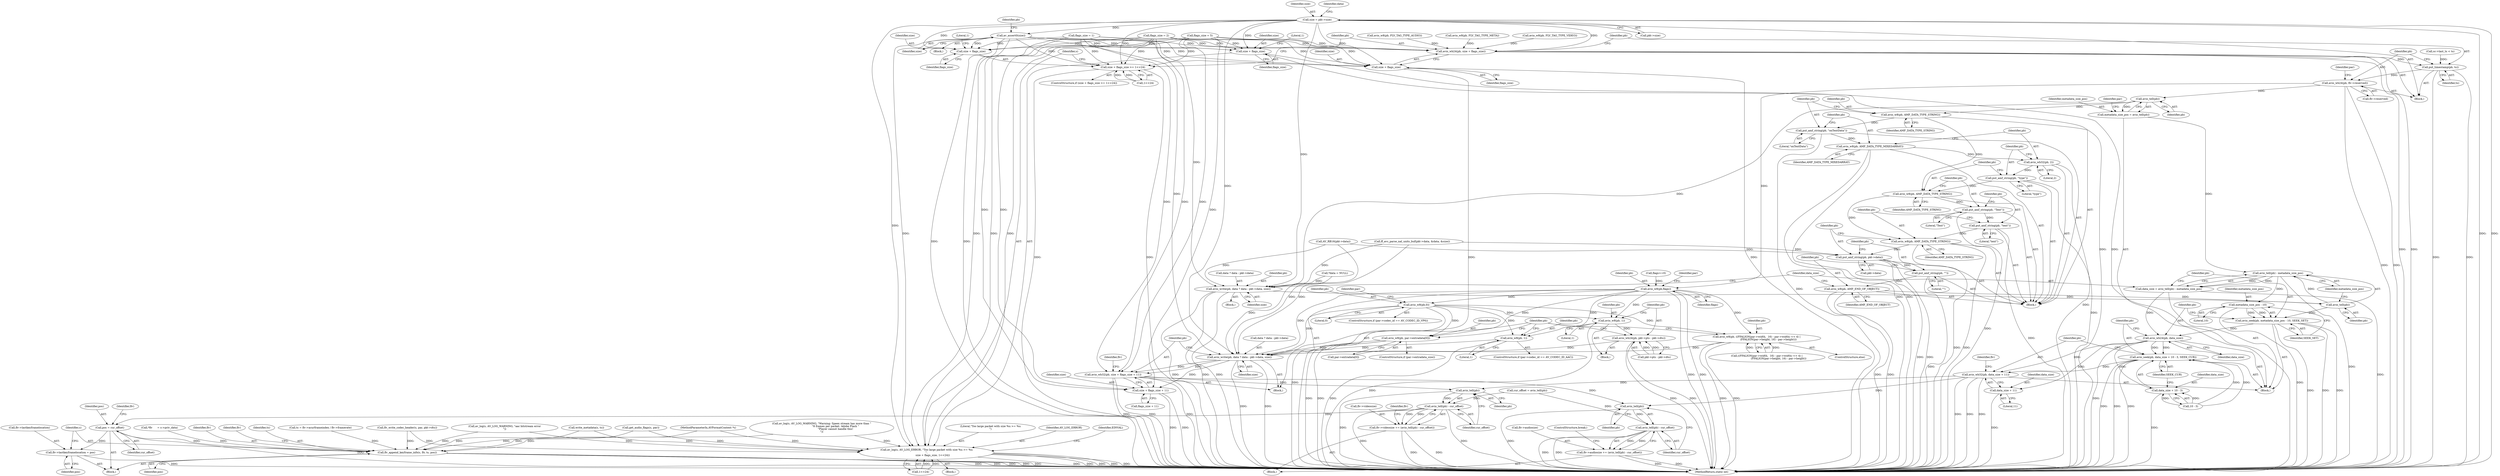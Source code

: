 digraph "0_FFmpeg_6b67d7f05918f7a1ee8fc6ff21355d7e8736aa10@pointer" {
"1000148" [label="(Call,size = pkt->size)"];
"1000438" [label="(Call,av_assert0(size))"];
"1000572" [label="(Call,size + flags_size >= 1<<24)"];
"1000573" [label="(Call,size + flags_size)"];
"1000580" [label="(Call,av_log(s, AV_LOG_ERROR, \"Too large packet with size %u >= %u\n\",\n               size + flags_size, 1<<24))"];
"1000584" [label="(Call,size + flags_size)"];
"1000593" [label="(Call,avio_wb24(pb, size + flags_size))"];
"1000598" [label="(Call,put_timestamp(pb, ts))"];
"1000601" [label="(Call,avio_wb24(pb, flv->reserved))"];
"1000623" [label="(Call,avio_tell(pb))"];
"1000621" [label="(Call,metadata_size_pos = avio_tell(pb))"];
"1000683" [label="(Call,avio_tell(pb) - metadata_size_pos)"];
"1000681" [label="(Call,data_size = avio_tell(pb) - metadata_size_pos)"];
"1000693" [label="(Call,avio_wb24(pb, data_size))"];
"1000696" [label="(Call,avio_seek(pb, data_size + 10 - 3, SEEK_CUR))"];
"1000704" [label="(Call,avio_wb32(pb, data_size + 11))"];
"1000864" [label="(Call,avio_tell(pb))"];
"1000863" [label="(Call,avio_tell(pb) - cur_offset)"];
"1000859" [label="(Call,flv->videosize += (avio_tell(pb) - cur_offset))"];
"1000896" [label="(Call,pos = cur_offset)"];
"1000910" [label="(Call,flv->lastkeyframelocation = pos)"];
"1000915" [label="(Call,flv_append_keyframe_info(s, flv, ts, pos))"];
"1000931" [label="(Call,avio_tell(pb))"];
"1000930" [label="(Call,avio_tell(pb) - cur_offset)"];
"1000926" [label="(Call,flv->audiosize += (avio_tell(pb) - cur_offset))"];
"1000698" [label="(Call,data_size + 10 - 3)"];
"1000706" [label="(Call,data_size + 11)"];
"1000689" [label="(Call,metadata_size_pos - 10)"];
"1000687" [label="(Call,avio_seek(pb, metadata_size_pos - 10, SEEK_SET))"];
"1000632" [label="(Call,avio_w8(pb, AMF_DATA_TYPE_STRING))"];
"1000635" [label="(Call,put_amf_string(pb, \"onTextData\"))"];
"1000638" [label="(Call,avio_w8(pb, AMF_DATA_TYPE_MIXEDARRAY))"];
"1000641" [label="(Call,avio_wb32(pb, 2))"];
"1000644" [label="(Call,put_amf_string(pb, \"type\"))"];
"1000647" [label="(Call,avio_w8(pb, AMF_DATA_TYPE_STRING))"];
"1000650" [label="(Call,put_amf_string(pb, \"Text\"))"];
"1000653" [label="(Call,put_amf_string(pb, \"text\"))"];
"1000656" [label="(Call,avio_w8(pb, AMF_DATA_TYPE_STRING))"];
"1000659" [label="(Call,put_amf_string(pb, pkt->data))"];
"1000664" [label="(Call,put_amf_string(pb, \"\"))"];
"1000667" [label="(Call,avio_w8(pb, AMF_END_OF_OBJECT))"];
"1000684" [label="(Call,avio_tell(pb))"];
"1000672" [label="(Call,avio_write(pb, data ? data : pkt->data, size))"];
"1000715" [label="(Call,avio_w8(pb,flags))"];
"1000724" [label="(Call,avio_w8(pb,0))"];
"1000744" [label="(Call,avio_w8(pb, par->extradata[0]))"];
"1000811" [label="(Call,avio_write(pb, data ? data : pkt->data, size))"];
"1000820" [label="(Call,avio_wb32(pb, size + flags_size + 11))"];
"1000822" [label="(Call,size + flags_size + 11)"];
"1000752" [label="(Call,avio_w8(pb, ((FFALIGN(par->width,  16) - par->width) << 4) |\n                             (FFALIGN(par->height, 16) - par->height)))"];
"1000782" [label="(Call,avio_w8(pb, 1))"];
"1000799" [label="(Call,avio_w8(pb, 1))"];
"1000802" [label="(Call,avio_wb24(pb, pkt->pts - pkt->dts))"];
"1000595" [label="(Call,size + flags_size)"];
"1000884" [label="(Block,)"];
"1000149" [label="(Identifier,size)"];
"1000581" [label="(Identifier,s)"];
"1000933" [label="(Identifier,cur_offset)"];
"1000696" [label="(Call,avio_seek(pb, data_size + 10 - 3, SEEK_CUR))"];
"1000641" [label="(Call,avio_wb32(pb, 2))"];
"1000658" [label="(Identifier,AMF_DATA_TYPE_STRING)"];
"1000592" [label="(Identifier,EINVAL)"];
"1000683" [label="(Call,avio_tell(pb) - metadata_size_pos)"];
"1000821" [label="(Identifier,pb)"];
"1000409" [label="(Block,)"];
"1000597" [label="(Identifier,flags_size)"];
"1000323" [label="(Call,flv_write_codec_header(s, par, pkt->dts))"];
"1000650" [label="(Call,put_amf_string(pb, \"Text\"))"];
"1000600" [label="(Identifier,ts)"];
"1000857" [label="(Block,)"];
"1000915" [label="(Call,flv_append_keyframe_info(s, flv, ts, pos))"];
"1000150" [label="(Call,pkt->size)"];
"1000228" [label="(Call,flags_size = 5)"];
"1000637" [label="(Literal,\"onTextData\")"];
"1000154" [label="(Call,*data = NULL)"];
"1000697" [label="(Identifier,pb)"];
"1000672" [label="(Call,avio_write(pb, data ? data : pkt->data, size))"];
"1000811" [label="(Call,avio_write(pb, data ? data : pkt->data, size))"];
"1000610" [label="(Identifier,par)"];
"1000863" [label="(Call,avio_tell(pb) - cur_offset)"];
"1000645" [label="(Identifier,pb)"];
"1000636" [label="(Identifier,pb)"];
"1000740" [label="(ControlStructure,if (par->extradata_size))"];
"1000897" [label="(Identifier,pos)"];
"1000640" [label="(Identifier,AMF_DATA_TYPE_MIXEDARRAY)"];
"1000726" [label="(Literal,0)"];
"1000802" [label="(Call,avio_wb24(pb, pkt->pts - pkt->dts))"];
"1000917" [label="(Identifier,flv)"];
"1000572" [label="(Call,size + flags_size >= 1<<24)"];
"1000699" [label="(Identifier,data_size)"];
"1000603" [label="(Call,flv->reserved)"];
"1000573" [label="(Call,size + flags_size)"];
"1000752" [label="(Call,avio_w8(pb, ((FFALIGN(par->width,  16) - par->width) << 4) |\n                             (FFALIGN(par->height, 16) - par->height)))"];
"1000922" [label="(Identifier,flv)"];
"1000633" [label="(Identifier,pb)"];
"1000577" [label="(Literal,1)"];
"1000864" [label="(Call,avio_tell(pb))"];
"1000931" [label="(Call,avio_tell(pb))"];
"1000869" [label="(Identifier,flv)"];
"1000708" [label="(Literal,11)"];
"1000642" [label="(Identifier,pb)"];
"1000783" [label="(Identifier,pb)"];
"1000656" [label="(Call,avio_w8(pb, AMF_DATA_TYPE_STRING))"];
"1000165" [label="(Call,cur_offset = avio_tell(pb))"];
"1000686" [label="(Identifier,metadata_size_pos)"];
"1000820" [label="(Call,avio_wb32(pb, size + flags_size + 11))"];
"1000651" [label="(Identifier,pb)"];
"1000583" [label="(Literal,\"Too large packet with size %u >= %u\n\")"];
"1000950" [label="(MethodReturn,static int)"];
"1000666" [label="(Literal,\"\")"];
"1000829" [label="(Identifier,flv)"];
"1000710" [label="(Block,)"];
"1000623" [label="(Call,avio_tell(pb))"];
"1000639" [label="(Identifier,pb)"];
"1000930" [label="(Call,avio_tell(pb) - cur_offset)"];
"1000655" [label="(Literal,\"text\")"];
"1000649" [label="(Identifier,AMF_DATA_TYPE_STRING)"];
"1000601" [label="(Call,avio_wb24(pb, flv->reserved))"];
"1000584" [label="(Call,size + flags_size)"];
"1000435" [label="(Call,get_audio_flags(s, par))"];
"1000703" [label="(Identifier,SEEK_CUR)"];
"1000691" [label="(Literal,10)"];
"1000486" [label="(Call,ff_avc_parse_nal_units_buf(pkt->data, &data, &size))"];
"1000441" [label="(Identifier,pb)"];
"1000754" [label="(Call,((FFALIGN(par->width,  16) - par->width) << 4) |\n                             (FFALIGN(par->height, 16) - par->height))"];
"1000914" [label="(Identifier,pos)"];
"1000440" [label="(Call,avio_w8(pb, FLV_TAG_TYPE_AUDIO))"];
"1000918" [label="(Identifier,ts)"];
"1000688" [label="(Identifier,pb)"];
"1000674" [label="(Call,data ? data : pkt->data)"];
"1000926" [label="(Call,flv->audiosize += (avio_tell(pb) - cur_offset))"];
"1000593" [label="(Call,avio_wb24(pb, size + flags_size))"];
"1000579" [label="(Block,)"];
"1000622" [label="(Identifier,metadata_size_pos)"];
"1000886" [label="(Call,ts = flv->acurframeindex / flv->framerate)"];
"1000653" [label="(Call,put_amf_string(pb, \"text\"))"];
"1000690" [label="(Identifier,metadata_size_pos)"];
"1000860" [label="(Call,flv->videosize)"];
"1000667" [label="(Call,avio_w8(pb, AMF_END_OF_OBJECT))"];
"1000652" [label="(Literal,\"Text\")"];
"1000646" [label="(Literal,\"type\")"];
"1000934" [label="(ControlStructure,break;)"];
"1000582" [label="(Identifier,AV_LOG_ERROR)"];
"1000700" [label="(Call,10 - 3)"];
"1000632" [label="(Call,avio_w8(pb, AMF_DATA_TYPE_STRING))"];
"1000659" [label="(Call,put_amf_string(pb, pkt->data))"];
"1000594" [label="(Identifier,pb)"];
"1000721" [label="(Identifier,par)"];
"1000585" [label="(Identifier,size)"];
"1000813" [label="(Call,data ? data : pkt->data)"];
"1000634" [label="(Identifier,AMF_DATA_TYPE_STRING)"];
"1000664" [label="(Call,put_amf_string(pb, \"\"))"];
"1000718" [label="(ControlStructure,if (par->codec_id == AV_CODEC_ID_VP6))"];
"1000212" [label="(Call,flags_size = 2)"];
"1000689" [label="(Call,metadata_size_pos - 10)"];
"1000628" [label="(Identifier,par)"];
"1000439" [label="(Identifier,size)"];
"1000707" [label="(Identifier,data_size)"];
"1000669" [label="(Identifier,AMF_END_OF_OBJECT)"];
"1000866" [label="(Identifier,cur_offset)"];
"1000538" [label="(Call,av_log(s, AV_LOG_WARNING, \"aac bitstream error\n\"))"];
"1000638" [label="(Call,avio_w8(pb, AMF_DATA_TYPE_MIXEDARRAY))"];
"1000599" [label="(Identifier,pb)"];
"1000685" [label="(Identifier,pb)"];
"1000745" [label="(Identifier,pb)"];
"1000712" [label="(Call,flags>=0)"];
"1000753" [label="(Identifier,pb)"];
"1000595" [label="(Call,size + flags_size)"];
"1000635" [label="(Call,put_amf_string(pb, \"onTextData\"))"];
"1000782" [label="(Call,avio_w8(pb, 1))"];
"1000715" [label="(Call,avio_w8(pb,flags))"];
"1000671" [label="(Block,)"];
"1000513" [label="(Call,AV_RB16(pkt->data))"];
"1000580" [label="(Call,av_log(s, AV_LOG_ERROR, \"Too large packet with size %u >= %u\n\",\n               size + flags_size, 1<<24))"];
"1000621" [label="(Call,metadata_size_pos = avio_tell(pb))"];
"1000695" [label="(Identifier,data_size)"];
"1000803" [label="(Identifier,pb)"];
"1000804" [label="(Call,pkt->pts - pkt->dts)"];
"1000129" [label="(Call,*flv      = s->priv_data)"];
"1000859" [label="(Call,flv->videosize += (avio_tell(pb) - cur_offset))"];
"1000800" [label="(Identifier,pb)"];
"1000109" [label="(Block,)"];
"1000588" [label="(Literal,1)"];
"1000148" [label="(Call,size = pkt->size)"];
"1000927" [label="(Call,flv->audiosize)"];
"1000694" [label="(Identifier,pb)"];
"1000596" [label="(Identifier,size)"];
"1000698" [label="(Call,data_size + 10 - 3)"];
"1000561" [label="(Call,sc->last_ts < ts)"];
"1000849" [label="(Identifier,flv)"];
"1000665" [label="(Identifier,pb)"];
"1000682" [label="(Identifier,data_size)"];
"1000725" [label="(Identifier,pb)"];
"1000587" [label="(Call,1<<24)"];
"1000598" [label="(Call,put_timestamp(pb, ts))"];
"1000575" [label="(Identifier,flags_size)"];
"1000624" [label="(Identifier,pb)"];
"1000919" [label="(Identifier,pos)"];
"1000692" [label="(Identifier,SEEK_SET)"];
"1000896" [label="(Call,pos = cur_offset)"];
"1000107" [label="(MethodParameterIn,AVFormatContext *s)"];
"1000232" [label="(Call,flags_size = 1)"];
"1000576" [label="(Call,1<<24)"];
"1000438" [label="(Call,av_assert0(size))"];
"1000660" [label="(Identifier,pb)"];
"1000654" [label="(Identifier,pb)"];
"1000812" [label="(Identifier,pb)"];
"1000556" [label="(Call,av_log(s, AV_LOG_WARNING, \"Warning: Speex stream has more than \"\n                                  \"8 frames per packet. Adobe Flash \"\n                                  \"Player cannot handle this!\n\"))"];
"1000717" [label="(Identifier,flags)"];
"1000693" [label="(Call,avio_wb24(pb, data_size))"];
"1000681" [label="(Call,data_size = avio_tell(pb) - metadata_size_pos)"];
"1000155" [label="(Identifier,data)"];
"1000911" [label="(Call,flv->lastkeyframelocation)"];
"1000865" [label="(Identifier,pb)"];
"1000716" [label="(Identifier,pb)"];
"1000684" [label="(Call,avio_tell(pb))"];
"1000618" [label="(Block,)"];
"1000446" [label="(Call,avio_w8(pb, FLV_TAG_TYPE_META))"];
"1000916" [label="(Identifier,s)"];
"1000657" [label="(Identifier,pb)"];
"1000586" [label="(Identifier,flags_size)"];
"1000798" [label="(Block,)"];
"1000932" [label="(Identifier,pb)"];
"1000776" [label="(ControlStructure,if (par->codec_id == AV_CODEC_ID_AAC))"];
"1000372" [label="(Call,write_metadata(s, ts))"];
"1000784" [label="(Literal,1)"];
"1000647" [label="(Call,avio_w8(pb, AMF_DATA_TYPE_STRING))"];
"1000644" [label="(Call,put_amf_string(pb, \"type\"))"];
"1000824" [label="(Call,flags_size + 11)"];
"1000910" [label="(Call,flv->lastkeyframelocation = pos)"];
"1000643" [label="(Literal,2)"];
"1000661" [label="(Call,pkt->data)"];
"1000731" [label="(Identifier,par)"];
"1000744" [label="(Call,avio_w8(pb, par->extradata[0]))"];
"1000680" [label="(Identifier,size)"];
"1000602" [label="(Identifier,pb)"];
"1000706" [label="(Call,data_size + 11)"];
"1000724" [label="(Call,avio_w8(pb,0))"];
"1000751" [label="(ControlStructure,else)"];
"1000746" [label="(Call,par->extradata[0])"];
"1000704" [label="(Call,avio_wb32(pb, data_size + 11))"];
"1000705" [label="(Identifier,pb)"];
"1000898" [label="(Identifier,cur_offset)"];
"1000411" [label="(Call,avio_w8(pb, FLV_TAG_TYPE_VIDEO))"];
"1000631" [label="(Block,)"];
"1000668" [label="(Identifier,pb)"];
"1000648" [label="(Identifier,pb)"];
"1000799" [label="(Call,avio_w8(pb, 1))"];
"1000823" [label="(Identifier,size)"];
"1000901" [label="(Identifier,flv)"];
"1000687" [label="(Call,avio_seek(pb, metadata_size_pos - 10, SEEK_SET))"];
"1000822" [label="(Call,size + flags_size + 11)"];
"1000819" [label="(Identifier,size)"];
"1000801" [label="(Literal,1)"];
"1000571" [label="(ControlStructure,if (size + flags_size >= 1<<24))"];
"1000574" [label="(Identifier,size)"];
"1000673" [label="(Identifier,pb)"];
"1000148" -> "1000109"  [label="AST: "];
"1000148" -> "1000150"  [label="CFG: "];
"1000149" -> "1000148"  [label="AST: "];
"1000150" -> "1000148"  [label="AST: "];
"1000155" -> "1000148"  [label="CFG: "];
"1000148" -> "1000950"  [label="DDG: "];
"1000148" -> "1000950"  [label="DDG: "];
"1000148" -> "1000438"  [label="DDG: "];
"1000148" -> "1000572"  [label="DDG: "];
"1000148" -> "1000573"  [label="DDG: "];
"1000148" -> "1000580"  [label="DDG: "];
"1000148" -> "1000584"  [label="DDG: "];
"1000148" -> "1000593"  [label="DDG: "];
"1000148" -> "1000595"  [label="DDG: "];
"1000148" -> "1000672"  [label="DDG: "];
"1000148" -> "1000811"  [label="DDG: "];
"1000438" -> "1000409"  [label="AST: "];
"1000438" -> "1000439"  [label="CFG: "];
"1000439" -> "1000438"  [label="AST: "];
"1000441" -> "1000438"  [label="CFG: "];
"1000438" -> "1000950"  [label="DDG: "];
"1000438" -> "1000950"  [label="DDG: "];
"1000438" -> "1000572"  [label="DDG: "];
"1000438" -> "1000573"  [label="DDG: "];
"1000438" -> "1000580"  [label="DDG: "];
"1000438" -> "1000584"  [label="DDG: "];
"1000438" -> "1000593"  [label="DDG: "];
"1000438" -> "1000595"  [label="DDG: "];
"1000438" -> "1000672"  [label="DDG: "];
"1000438" -> "1000811"  [label="DDG: "];
"1000572" -> "1000571"  [label="AST: "];
"1000572" -> "1000576"  [label="CFG: "];
"1000573" -> "1000572"  [label="AST: "];
"1000576" -> "1000572"  [label="AST: "];
"1000581" -> "1000572"  [label="CFG: "];
"1000594" -> "1000572"  [label="CFG: "];
"1000572" -> "1000950"  [label="DDG: "];
"1000572" -> "1000950"  [label="DDG: "];
"1000232" -> "1000572"  [label="DDG: "];
"1000228" -> "1000572"  [label="DDG: "];
"1000212" -> "1000572"  [label="DDG: "];
"1000576" -> "1000572"  [label="DDG: "];
"1000576" -> "1000572"  [label="DDG: "];
"1000573" -> "1000575"  [label="CFG: "];
"1000574" -> "1000573"  [label="AST: "];
"1000575" -> "1000573"  [label="AST: "];
"1000577" -> "1000573"  [label="CFG: "];
"1000232" -> "1000573"  [label="DDG: "];
"1000228" -> "1000573"  [label="DDG: "];
"1000212" -> "1000573"  [label="DDG: "];
"1000580" -> "1000579"  [label="AST: "];
"1000580" -> "1000587"  [label="CFG: "];
"1000581" -> "1000580"  [label="AST: "];
"1000582" -> "1000580"  [label="AST: "];
"1000583" -> "1000580"  [label="AST: "];
"1000584" -> "1000580"  [label="AST: "];
"1000587" -> "1000580"  [label="AST: "];
"1000592" -> "1000580"  [label="CFG: "];
"1000580" -> "1000950"  [label="DDG: "];
"1000580" -> "1000950"  [label="DDG: "];
"1000580" -> "1000950"  [label="DDG: "];
"1000580" -> "1000950"  [label="DDG: "];
"1000580" -> "1000950"  [label="DDG: "];
"1000435" -> "1000580"  [label="DDG: "];
"1000556" -> "1000580"  [label="DDG: "];
"1000372" -> "1000580"  [label="DDG: "];
"1000323" -> "1000580"  [label="DDG: "];
"1000538" -> "1000580"  [label="DDG: "];
"1000107" -> "1000580"  [label="DDG: "];
"1000232" -> "1000580"  [label="DDG: "];
"1000228" -> "1000580"  [label="DDG: "];
"1000212" -> "1000580"  [label="DDG: "];
"1000587" -> "1000580"  [label="DDG: "];
"1000587" -> "1000580"  [label="DDG: "];
"1000584" -> "1000586"  [label="CFG: "];
"1000585" -> "1000584"  [label="AST: "];
"1000586" -> "1000584"  [label="AST: "];
"1000588" -> "1000584"  [label="CFG: "];
"1000584" -> "1000950"  [label="DDG: "];
"1000584" -> "1000950"  [label="DDG: "];
"1000232" -> "1000584"  [label="DDG: "];
"1000228" -> "1000584"  [label="DDG: "];
"1000212" -> "1000584"  [label="DDG: "];
"1000593" -> "1000109"  [label="AST: "];
"1000593" -> "1000595"  [label="CFG: "];
"1000594" -> "1000593"  [label="AST: "];
"1000595" -> "1000593"  [label="AST: "];
"1000599" -> "1000593"  [label="CFG: "];
"1000593" -> "1000950"  [label="DDG: "];
"1000593" -> "1000950"  [label="DDG: "];
"1000411" -> "1000593"  [label="DDG: "];
"1000446" -> "1000593"  [label="DDG: "];
"1000440" -> "1000593"  [label="DDG: "];
"1000232" -> "1000593"  [label="DDG: "];
"1000228" -> "1000593"  [label="DDG: "];
"1000212" -> "1000593"  [label="DDG: "];
"1000593" -> "1000598"  [label="DDG: "];
"1000598" -> "1000109"  [label="AST: "];
"1000598" -> "1000600"  [label="CFG: "];
"1000599" -> "1000598"  [label="AST: "];
"1000600" -> "1000598"  [label="AST: "];
"1000602" -> "1000598"  [label="CFG: "];
"1000598" -> "1000950"  [label="DDG: "];
"1000598" -> "1000950"  [label="DDG: "];
"1000561" -> "1000598"  [label="DDG: "];
"1000598" -> "1000601"  [label="DDG: "];
"1000601" -> "1000109"  [label="AST: "];
"1000601" -> "1000603"  [label="CFG: "];
"1000602" -> "1000601"  [label="AST: "];
"1000603" -> "1000601"  [label="AST: "];
"1000610" -> "1000601"  [label="CFG: "];
"1000601" -> "1000950"  [label="DDG: "];
"1000601" -> "1000950"  [label="DDG: "];
"1000601" -> "1000623"  [label="DDG: "];
"1000601" -> "1000715"  [label="DDG: "];
"1000623" -> "1000621"  [label="AST: "];
"1000623" -> "1000624"  [label="CFG: "];
"1000624" -> "1000623"  [label="AST: "];
"1000621" -> "1000623"  [label="CFG: "];
"1000623" -> "1000621"  [label="DDG: "];
"1000623" -> "1000632"  [label="DDG: "];
"1000623" -> "1000672"  [label="DDG: "];
"1000621" -> "1000618"  [label="AST: "];
"1000622" -> "1000621"  [label="AST: "];
"1000628" -> "1000621"  [label="CFG: "];
"1000621" -> "1000683"  [label="DDG: "];
"1000683" -> "1000681"  [label="AST: "];
"1000683" -> "1000686"  [label="CFG: "];
"1000684" -> "1000683"  [label="AST: "];
"1000686" -> "1000683"  [label="AST: "];
"1000681" -> "1000683"  [label="CFG: "];
"1000683" -> "1000950"  [label="DDG: "];
"1000683" -> "1000681"  [label="DDG: "];
"1000683" -> "1000681"  [label="DDG: "];
"1000684" -> "1000683"  [label="DDG: "];
"1000683" -> "1000689"  [label="DDG: "];
"1000681" -> "1000618"  [label="AST: "];
"1000682" -> "1000681"  [label="AST: "];
"1000688" -> "1000681"  [label="CFG: "];
"1000681" -> "1000950"  [label="DDG: "];
"1000681" -> "1000693"  [label="DDG: "];
"1000693" -> "1000618"  [label="AST: "];
"1000693" -> "1000695"  [label="CFG: "];
"1000694" -> "1000693"  [label="AST: "];
"1000695" -> "1000693"  [label="AST: "];
"1000697" -> "1000693"  [label="CFG: "];
"1000693" -> "1000950"  [label="DDG: "];
"1000687" -> "1000693"  [label="DDG: "];
"1000693" -> "1000696"  [label="DDG: "];
"1000693" -> "1000696"  [label="DDG: "];
"1000693" -> "1000698"  [label="DDG: "];
"1000693" -> "1000704"  [label="DDG: "];
"1000693" -> "1000706"  [label="DDG: "];
"1000696" -> "1000618"  [label="AST: "];
"1000696" -> "1000703"  [label="CFG: "];
"1000697" -> "1000696"  [label="AST: "];
"1000698" -> "1000696"  [label="AST: "];
"1000703" -> "1000696"  [label="AST: "];
"1000705" -> "1000696"  [label="CFG: "];
"1000696" -> "1000950"  [label="DDG: "];
"1000696" -> "1000950"  [label="DDG: "];
"1000696" -> "1000950"  [label="DDG: "];
"1000700" -> "1000696"  [label="DDG: "];
"1000700" -> "1000696"  [label="DDG: "];
"1000696" -> "1000704"  [label="DDG: "];
"1000704" -> "1000618"  [label="AST: "];
"1000704" -> "1000706"  [label="CFG: "];
"1000705" -> "1000704"  [label="AST: "];
"1000706" -> "1000704"  [label="AST: "];
"1000849" -> "1000704"  [label="CFG: "];
"1000704" -> "1000950"  [label="DDG: "];
"1000704" -> "1000950"  [label="DDG: "];
"1000704" -> "1000950"  [label="DDG: "];
"1000704" -> "1000864"  [label="DDG: "];
"1000704" -> "1000931"  [label="DDG: "];
"1000864" -> "1000863"  [label="AST: "];
"1000864" -> "1000865"  [label="CFG: "];
"1000865" -> "1000864"  [label="AST: "];
"1000866" -> "1000864"  [label="CFG: "];
"1000864" -> "1000950"  [label="DDG: "];
"1000864" -> "1000863"  [label="DDG: "];
"1000820" -> "1000864"  [label="DDG: "];
"1000863" -> "1000859"  [label="AST: "];
"1000863" -> "1000866"  [label="CFG: "];
"1000866" -> "1000863"  [label="AST: "];
"1000859" -> "1000863"  [label="CFG: "];
"1000863" -> "1000950"  [label="DDG: "];
"1000863" -> "1000950"  [label="DDG: "];
"1000863" -> "1000859"  [label="DDG: "];
"1000863" -> "1000859"  [label="DDG: "];
"1000165" -> "1000863"  [label="DDG: "];
"1000863" -> "1000896"  [label="DDG: "];
"1000859" -> "1000857"  [label="AST: "];
"1000860" -> "1000859"  [label="AST: "];
"1000869" -> "1000859"  [label="CFG: "];
"1000859" -> "1000950"  [label="DDG: "];
"1000859" -> "1000950"  [label="DDG: "];
"1000896" -> "1000884"  [label="AST: "];
"1000896" -> "1000898"  [label="CFG: "];
"1000897" -> "1000896"  [label="AST: "];
"1000898" -> "1000896"  [label="AST: "];
"1000901" -> "1000896"  [label="CFG: "];
"1000896" -> "1000950"  [label="DDG: "];
"1000896" -> "1000910"  [label="DDG: "];
"1000896" -> "1000915"  [label="DDG: "];
"1000910" -> "1000884"  [label="AST: "];
"1000910" -> "1000914"  [label="CFG: "];
"1000911" -> "1000910"  [label="AST: "];
"1000914" -> "1000910"  [label="AST: "];
"1000916" -> "1000910"  [label="CFG: "];
"1000910" -> "1000950"  [label="DDG: "];
"1000915" -> "1000884"  [label="AST: "];
"1000915" -> "1000919"  [label="CFG: "];
"1000916" -> "1000915"  [label="AST: "];
"1000917" -> "1000915"  [label="AST: "];
"1000918" -> "1000915"  [label="AST: "];
"1000919" -> "1000915"  [label="AST: "];
"1000922" -> "1000915"  [label="CFG: "];
"1000915" -> "1000950"  [label="DDG: "];
"1000915" -> "1000950"  [label="DDG: "];
"1000915" -> "1000950"  [label="DDG: "];
"1000915" -> "1000950"  [label="DDG: "];
"1000915" -> "1000950"  [label="DDG: "];
"1000435" -> "1000915"  [label="DDG: "];
"1000556" -> "1000915"  [label="DDG: "];
"1000372" -> "1000915"  [label="DDG: "];
"1000323" -> "1000915"  [label="DDG: "];
"1000538" -> "1000915"  [label="DDG: "];
"1000107" -> "1000915"  [label="DDG: "];
"1000129" -> "1000915"  [label="DDG: "];
"1000886" -> "1000915"  [label="DDG: "];
"1000931" -> "1000930"  [label="AST: "];
"1000931" -> "1000932"  [label="CFG: "];
"1000932" -> "1000931"  [label="AST: "];
"1000933" -> "1000931"  [label="CFG: "];
"1000931" -> "1000950"  [label="DDG: "];
"1000931" -> "1000930"  [label="DDG: "];
"1000820" -> "1000931"  [label="DDG: "];
"1000930" -> "1000926"  [label="AST: "];
"1000930" -> "1000933"  [label="CFG: "];
"1000933" -> "1000930"  [label="AST: "];
"1000926" -> "1000930"  [label="CFG: "];
"1000930" -> "1000950"  [label="DDG: "];
"1000930" -> "1000950"  [label="DDG: "];
"1000930" -> "1000926"  [label="DDG: "];
"1000930" -> "1000926"  [label="DDG: "];
"1000165" -> "1000930"  [label="DDG: "];
"1000926" -> "1000857"  [label="AST: "];
"1000927" -> "1000926"  [label="AST: "];
"1000934" -> "1000926"  [label="CFG: "];
"1000926" -> "1000950"  [label="DDG: "];
"1000926" -> "1000950"  [label="DDG: "];
"1000698" -> "1000700"  [label="CFG: "];
"1000699" -> "1000698"  [label="AST: "];
"1000700" -> "1000698"  [label="AST: "];
"1000703" -> "1000698"  [label="CFG: "];
"1000698" -> "1000950"  [label="DDG: "];
"1000700" -> "1000698"  [label="DDG: "];
"1000700" -> "1000698"  [label="DDG: "];
"1000706" -> "1000708"  [label="CFG: "];
"1000707" -> "1000706"  [label="AST: "];
"1000708" -> "1000706"  [label="AST: "];
"1000706" -> "1000950"  [label="DDG: "];
"1000689" -> "1000687"  [label="AST: "];
"1000689" -> "1000691"  [label="CFG: "];
"1000690" -> "1000689"  [label="AST: "];
"1000691" -> "1000689"  [label="AST: "];
"1000692" -> "1000689"  [label="CFG: "];
"1000689" -> "1000950"  [label="DDG: "];
"1000689" -> "1000687"  [label="DDG: "];
"1000689" -> "1000687"  [label="DDG: "];
"1000687" -> "1000618"  [label="AST: "];
"1000687" -> "1000692"  [label="CFG: "];
"1000688" -> "1000687"  [label="AST: "];
"1000692" -> "1000687"  [label="AST: "];
"1000694" -> "1000687"  [label="CFG: "];
"1000687" -> "1000950"  [label="DDG: "];
"1000687" -> "1000950"  [label="DDG: "];
"1000687" -> "1000950"  [label="DDG: "];
"1000684" -> "1000687"  [label="DDG: "];
"1000632" -> "1000631"  [label="AST: "];
"1000632" -> "1000634"  [label="CFG: "];
"1000633" -> "1000632"  [label="AST: "];
"1000634" -> "1000632"  [label="AST: "];
"1000636" -> "1000632"  [label="CFG: "];
"1000632" -> "1000635"  [label="DDG: "];
"1000632" -> "1000647"  [label="DDG: "];
"1000635" -> "1000631"  [label="AST: "];
"1000635" -> "1000637"  [label="CFG: "];
"1000636" -> "1000635"  [label="AST: "];
"1000637" -> "1000635"  [label="AST: "];
"1000639" -> "1000635"  [label="CFG: "];
"1000635" -> "1000950"  [label="DDG: "];
"1000635" -> "1000638"  [label="DDG: "];
"1000638" -> "1000631"  [label="AST: "];
"1000638" -> "1000640"  [label="CFG: "];
"1000639" -> "1000638"  [label="AST: "];
"1000640" -> "1000638"  [label="AST: "];
"1000642" -> "1000638"  [label="CFG: "];
"1000638" -> "1000950"  [label="DDG: "];
"1000638" -> "1000950"  [label="DDG: "];
"1000638" -> "1000641"  [label="DDG: "];
"1000641" -> "1000631"  [label="AST: "];
"1000641" -> "1000643"  [label="CFG: "];
"1000642" -> "1000641"  [label="AST: "];
"1000643" -> "1000641"  [label="AST: "];
"1000645" -> "1000641"  [label="CFG: "];
"1000641" -> "1000950"  [label="DDG: "];
"1000641" -> "1000644"  [label="DDG: "];
"1000644" -> "1000631"  [label="AST: "];
"1000644" -> "1000646"  [label="CFG: "];
"1000645" -> "1000644"  [label="AST: "];
"1000646" -> "1000644"  [label="AST: "];
"1000648" -> "1000644"  [label="CFG: "];
"1000644" -> "1000950"  [label="DDG: "];
"1000644" -> "1000647"  [label="DDG: "];
"1000647" -> "1000631"  [label="AST: "];
"1000647" -> "1000649"  [label="CFG: "];
"1000648" -> "1000647"  [label="AST: "];
"1000649" -> "1000647"  [label="AST: "];
"1000651" -> "1000647"  [label="CFG: "];
"1000647" -> "1000650"  [label="DDG: "];
"1000647" -> "1000656"  [label="DDG: "];
"1000650" -> "1000631"  [label="AST: "];
"1000650" -> "1000652"  [label="CFG: "];
"1000651" -> "1000650"  [label="AST: "];
"1000652" -> "1000650"  [label="AST: "];
"1000654" -> "1000650"  [label="CFG: "];
"1000650" -> "1000950"  [label="DDG: "];
"1000650" -> "1000653"  [label="DDG: "];
"1000653" -> "1000631"  [label="AST: "];
"1000653" -> "1000655"  [label="CFG: "];
"1000654" -> "1000653"  [label="AST: "];
"1000655" -> "1000653"  [label="AST: "];
"1000657" -> "1000653"  [label="CFG: "];
"1000653" -> "1000950"  [label="DDG: "];
"1000653" -> "1000656"  [label="DDG: "];
"1000656" -> "1000631"  [label="AST: "];
"1000656" -> "1000658"  [label="CFG: "];
"1000657" -> "1000656"  [label="AST: "];
"1000658" -> "1000656"  [label="AST: "];
"1000660" -> "1000656"  [label="CFG: "];
"1000656" -> "1000950"  [label="DDG: "];
"1000656" -> "1000950"  [label="DDG: "];
"1000656" -> "1000659"  [label="DDG: "];
"1000659" -> "1000631"  [label="AST: "];
"1000659" -> "1000661"  [label="CFG: "];
"1000660" -> "1000659"  [label="AST: "];
"1000661" -> "1000659"  [label="AST: "];
"1000665" -> "1000659"  [label="CFG: "];
"1000659" -> "1000950"  [label="DDG: "];
"1000659" -> "1000950"  [label="DDG: "];
"1000513" -> "1000659"  [label="DDG: "];
"1000486" -> "1000659"  [label="DDG: "];
"1000659" -> "1000664"  [label="DDG: "];
"1000664" -> "1000631"  [label="AST: "];
"1000664" -> "1000666"  [label="CFG: "];
"1000665" -> "1000664"  [label="AST: "];
"1000666" -> "1000664"  [label="AST: "];
"1000668" -> "1000664"  [label="CFG: "];
"1000664" -> "1000950"  [label="DDG: "];
"1000664" -> "1000667"  [label="DDG: "];
"1000667" -> "1000631"  [label="AST: "];
"1000667" -> "1000669"  [label="CFG: "];
"1000668" -> "1000667"  [label="AST: "];
"1000669" -> "1000667"  [label="AST: "];
"1000682" -> "1000667"  [label="CFG: "];
"1000667" -> "1000950"  [label="DDG: "];
"1000667" -> "1000950"  [label="DDG: "];
"1000667" -> "1000684"  [label="DDG: "];
"1000684" -> "1000685"  [label="CFG: "];
"1000685" -> "1000684"  [label="AST: "];
"1000686" -> "1000684"  [label="CFG: "];
"1000672" -> "1000684"  [label="DDG: "];
"1000672" -> "1000671"  [label="AST: "];
"1000672" -> "1000680"  [label="CFG: "];
"1000673" -> "1000672"  [label="AST: "];
"1000674" -> "1000672"  [label="AST: "];
"1000680" -> "1000672"  [label="AST: "];
"1000682" -> "1000672"  [label="CFG: "];
"1000672" -> "1000950"  [label="DDG: "];
"1000672" -> "1000950"  [label="DDG: "];
"1000672" -> "1000950"  [label="DDG: "];
"1000154" -> "1000672"  [label="DDG: "];
"1000513" -> "1000672"  [label="DDG: "];
"1000486" -> "1000672"  [label="DDG: "];
"1000715" -> "1000710"  [label="AST: "];
"1000715" -> "1000717"  [label="CFG: "];
"1000716" -> "1000715"  [label="AST: "];
"1000717" -> "1000715"  [label="AST: "];
"1000721" -> "1000715"  [label="CFG: "];
"1000715" -> "1000950"  [label="DDG: "];
"1000715" -> "1000950"  [label="DDG: "];
"1000712" -> "1000715"  [label="DDG: "];
"1000715" -> "1000724"  [label="DDG: "];
"1000715" -> "1000744"  [label="DDG: "];
"1000715" -> "1000752"  [label="DDG: "];
"1000715" -> "1000782"  [label="DDG: "];
"1000715" -> "1000799"  [label="DDG: "];
"1000715" -> "1000811"  [label="DDG: "];
"1000724" -> "1000718"  [label="AST: "];
"1000724" -> "1000726"  [label="CFG: "];
"1000725" -> "1000724"  [label="AST: "];
"1000726" -> "1000724"  [label="AST: "];
"1000731" -> "1000724"  [label="CFG: "];
"1000724" -> "1000950"  [label="DDG: "];
"1000724" -> "1000744"  [label="DDG: "];
"1000724" -> "1000752"  [label="DDG: "];
"1000724" -> "1000782"  [label="DDG: "];
"1000724" -> "1000799"  [label="DDG: "];
"1000724" -> "1000811"  [label="DDG: "];
"1000744" -> "1000740"  [label="AST: "];
"1000744" -> "1000746"  [label="CFG: "];
"1000745" -> "1000744"  [label="AST: "];
"1000746" -> "1000744"  [label="AST: "];
"1000812" -> "1000744"  [label="CFG: "];
"1000744" -> "1000950"  [label="DDG: "];
"1000744" -> "1000950"  [label="DDG: "];
"1000744" -> "1000811"  [label="DDG: "];
"1000811" -> "1000710"  [label="AST: "];
"1000811" -> "1000819"  [label="CFG: "];
"1000812" -> "1000811"  [label="AST: "];
"1000813" -> "1000811"  [label="AST: "];
"1000819" -> "1000811"  [label="AST: "];
"1000821" -> "1000811"  [label="CFG: "];
"1000811" -> "1000950"  [label="DDG: "];
"1000811" -> "1000950"  [label="DDG: "];
"1000802" -> "1000811"  [label="DDG: "];
"1000782" -> "1000811"  [label="DDG: "];
"1000752" -> "1000811"  [label="DDG: "];
"1000154" -> "1000811"  [label="DDG: "];
"1000513" -> "1000811"  [label="DDG: "];
"1000486" -> "1000811"  [label="DDG: "];
"1000811" -> "1000820"  [label="DDG: "];
"1000811" -> "1000820"  [label="DDG: "];
"1000811" -> "1000822"  [label="DDG: "];
"1000820" -> "1000710"  [label="AST: "];
"1000820" -> "1000822"  [label="CFG: "];
"1000821" -> "1000820"  [label="AST: "];
"1000822" -> "1000820"  [label="AST: "];
"1000829" -> "1000820"  [label="CFG: "];
"1000820" -> "1000950"  [label="DDG: "];
"1000820" -> "1000950"  [label="DDG: "];
"1000820" -> "1000950"  [label="DDG: "];
"1000232" -> "1000820"  [label="DDG: "];
"1000228" -> "1000820"  [label="DDG: "];
"1000212" -> "1000820"  [label="DDG: "];
"1000822" -> "1000824"  [label="CFG: "];
"1000823" -> "1000822"  [label="AST: "];
"1000824" -> "1000822"  [label="AST: "];
"1000822" -> "1000950"  [label="DDG: "];
"1000822" -> "1000950"  [label="DDG: "];
"1000232" -> "1000822"  [label="DDG: "];
"1000228" -> "1000822"  [label="DDG: "];
"1000212" -> "1000822"  [label="DDG: "];
"1000752" -> "1000751"  [label="AST: "];
"1000752" -> "1000754"  [label="CFG: "];
"1000753" -> "1000752"  [label="AST: "];
"1000754" -> "1000752"  [label="AST: "];
"1000812" -> "1000752"  [label="CFG: "];
"1000752" -> "1000950"  [label="DDG: "];
"1000752" -> "1000950"  [label="DDG: "];
"1000754" -> "1000752"  [label="DDG: "];
"1000754" -> "1000752"  [label="DDG: "];
"1000782" -> "1000776"  [label="AST: "];
"1000782" -> "1000784"  [label="CFG: "];
"1000783" -> "1000782"  [label="AST: "];
"1000784" -> "1000782"  [label="AST: "];
"1000812" -> "1000782"  [label="CFG: "];
"1000782" -> "1000950"  [label="DDG: "];
"1000799" -> "1000798"  [label="AST: "];
"1000799" -> "1000801"  [label="CFG: "];
"1000800" -> "1000799"  [label="AST: "];
"1000801" -> "1000799"  [label="AST: "];
"1000803" -> "1000799"  [label="CFG: "];
"1000799" -> "1000950"  [label="DDG: "];
"1000799" -> "1000802"  [label="DDG: "];
"1000802" -> "1000798"  [label="AST: "];
"1000802" -> "1000804"  [label="CFG: "];
"1000803" -> "1000802"  [label="AST: "];
"1000804" -> "1000802"  [label="AST: "];
"1000812" -> "1000802"  [label="CFG: "];
"1000802" -> "1000950"  [label="DDG: "];
"1000802" -> "1000950"  [label="DDG: "];
"1000804" -> "1000802"  [label="DDG: "];
"1000804" -> "1000802"  [label="DDG: "];
"1000595" -> "1000597"  [label="CFG: "];
"1000596" -> "1000595"  [label="AST: "];
"1000597" -> "1000595"  [label="AST: "];
"1000595" -> "1000950"  [label="DDG: "];
"1000595" -> "1000950"  [label="DDG: "];
"1000232" -> "1000595"  [label="DDG: "];
"1000228" -> "1000595"  [label="DDG: "];
"1000212" -> "1000595"  [label="DDG: "];
}
